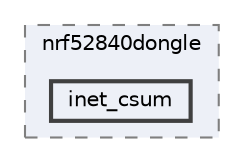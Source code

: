digraph "/home/mj/Desktop/IoT-Chat-Digitalization/Dongle/gnrc_border_router/bin/nrf52840dongle/inet_csum"
{
 // LATEX_PDF_SIZE
  bgcolor="transparent";
  edge [fontname=Helvetica,fontsize=10,labelfontname=Helvetica,labelfontsize=10];
  node [fontname=Helvetica,fontsize=10,shape=box,height=0.2,width=0.4];
  compound=true
  subgraph clusterdir_9941f7556d96a0e17fefe82cd217bc3a {
    graph [ bgcolor="#edf0f7", pencolor="grey50", label="nrf52840dongle", fontname=Helvetica,fontsize=10 style="filled,dashed", URL="dir_9941f7556d96a0e17fefe82cd217bc3a.html",tooltip=""]
  dir_9d53235b2b0fdd92cd23f1ad5f0755cb [label="inet_csum", fillcolor="#edf0f7", color="grey25", style="filled,bold", URL="dir_9d53235b2b0fdd92cd23f1ad5f0755cb.html",tooltip=""];
  }
}
